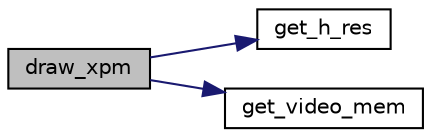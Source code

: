 digraph "draw_xpm"
{
 // INTERACTIVE_SVG=YES
 // LATEX_PDF_SIZE
  bgcolor="transparent";
  edge [fontname="Helvetica",fontsize="10",labelfontname="Helvetica",labelfontsize="10"];
  node [fontname="Helvetica",fontsize="10",shape=record];
  rankdir="LR";
  Node2 [label="draw_xpm",height=0.2,width=0.4,color="black", fillcolor="grey75", style="filled", fontcolor="black",tooltip="draws xpm to a postion on the screen"];
  Node2 -> Node3 [color="midnightblue",fontsize="10",style="solid",fontname="Helvetica"];
  Node3 [label="get_h_res",height=0.2,width=0.4,color="black",URL="$group__video.html#ga3456b8539e4326dd13cbfc4f81b609f1",tooltip=" "];
  Node2 -> Node4 [color="midnightblue",fontsize="10",style="solid",fontname="Helvetica"];
  Node4 [label="get_video_mem",height=0.2,width=0.4,color="black",URL="$group__video.html#ga1d04069f4e8b1556a7a1ed2cd95bfdea",tooltip=" "];
}
